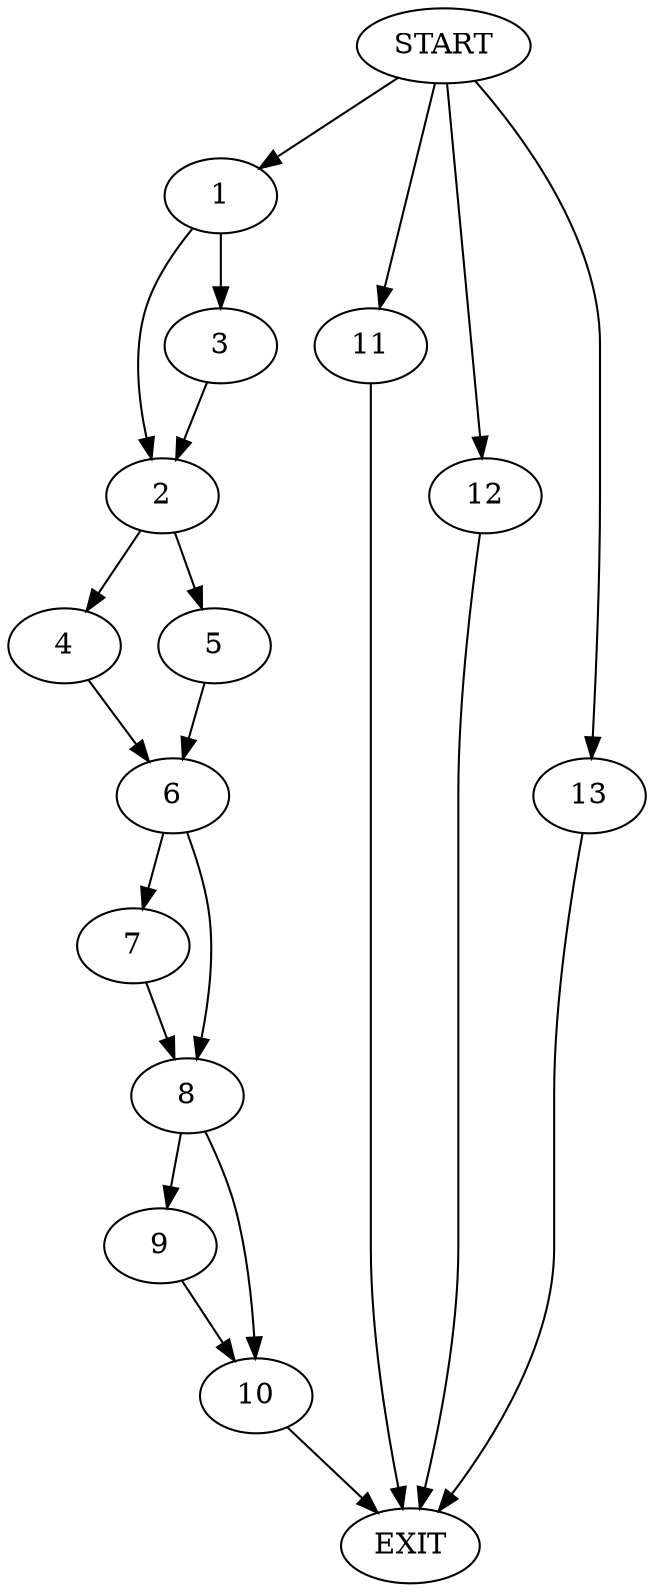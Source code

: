 digraph {
0 [label="START"]
14 [label="EXIT"]
0 -> 1
1 -> 2
1 -> 3
3 -> 2
2 -> 4
2 -> 5
5 -> 6
4 -> 6
6 -> 7
6 -> 8
7 -> 8
8 -> 9
8 -> 10
10 -> 14
9 -> 10
0 -> 11
11 -> 14
0 -> 12
12 -> 14
0 -> 13
13 -> 14
}
